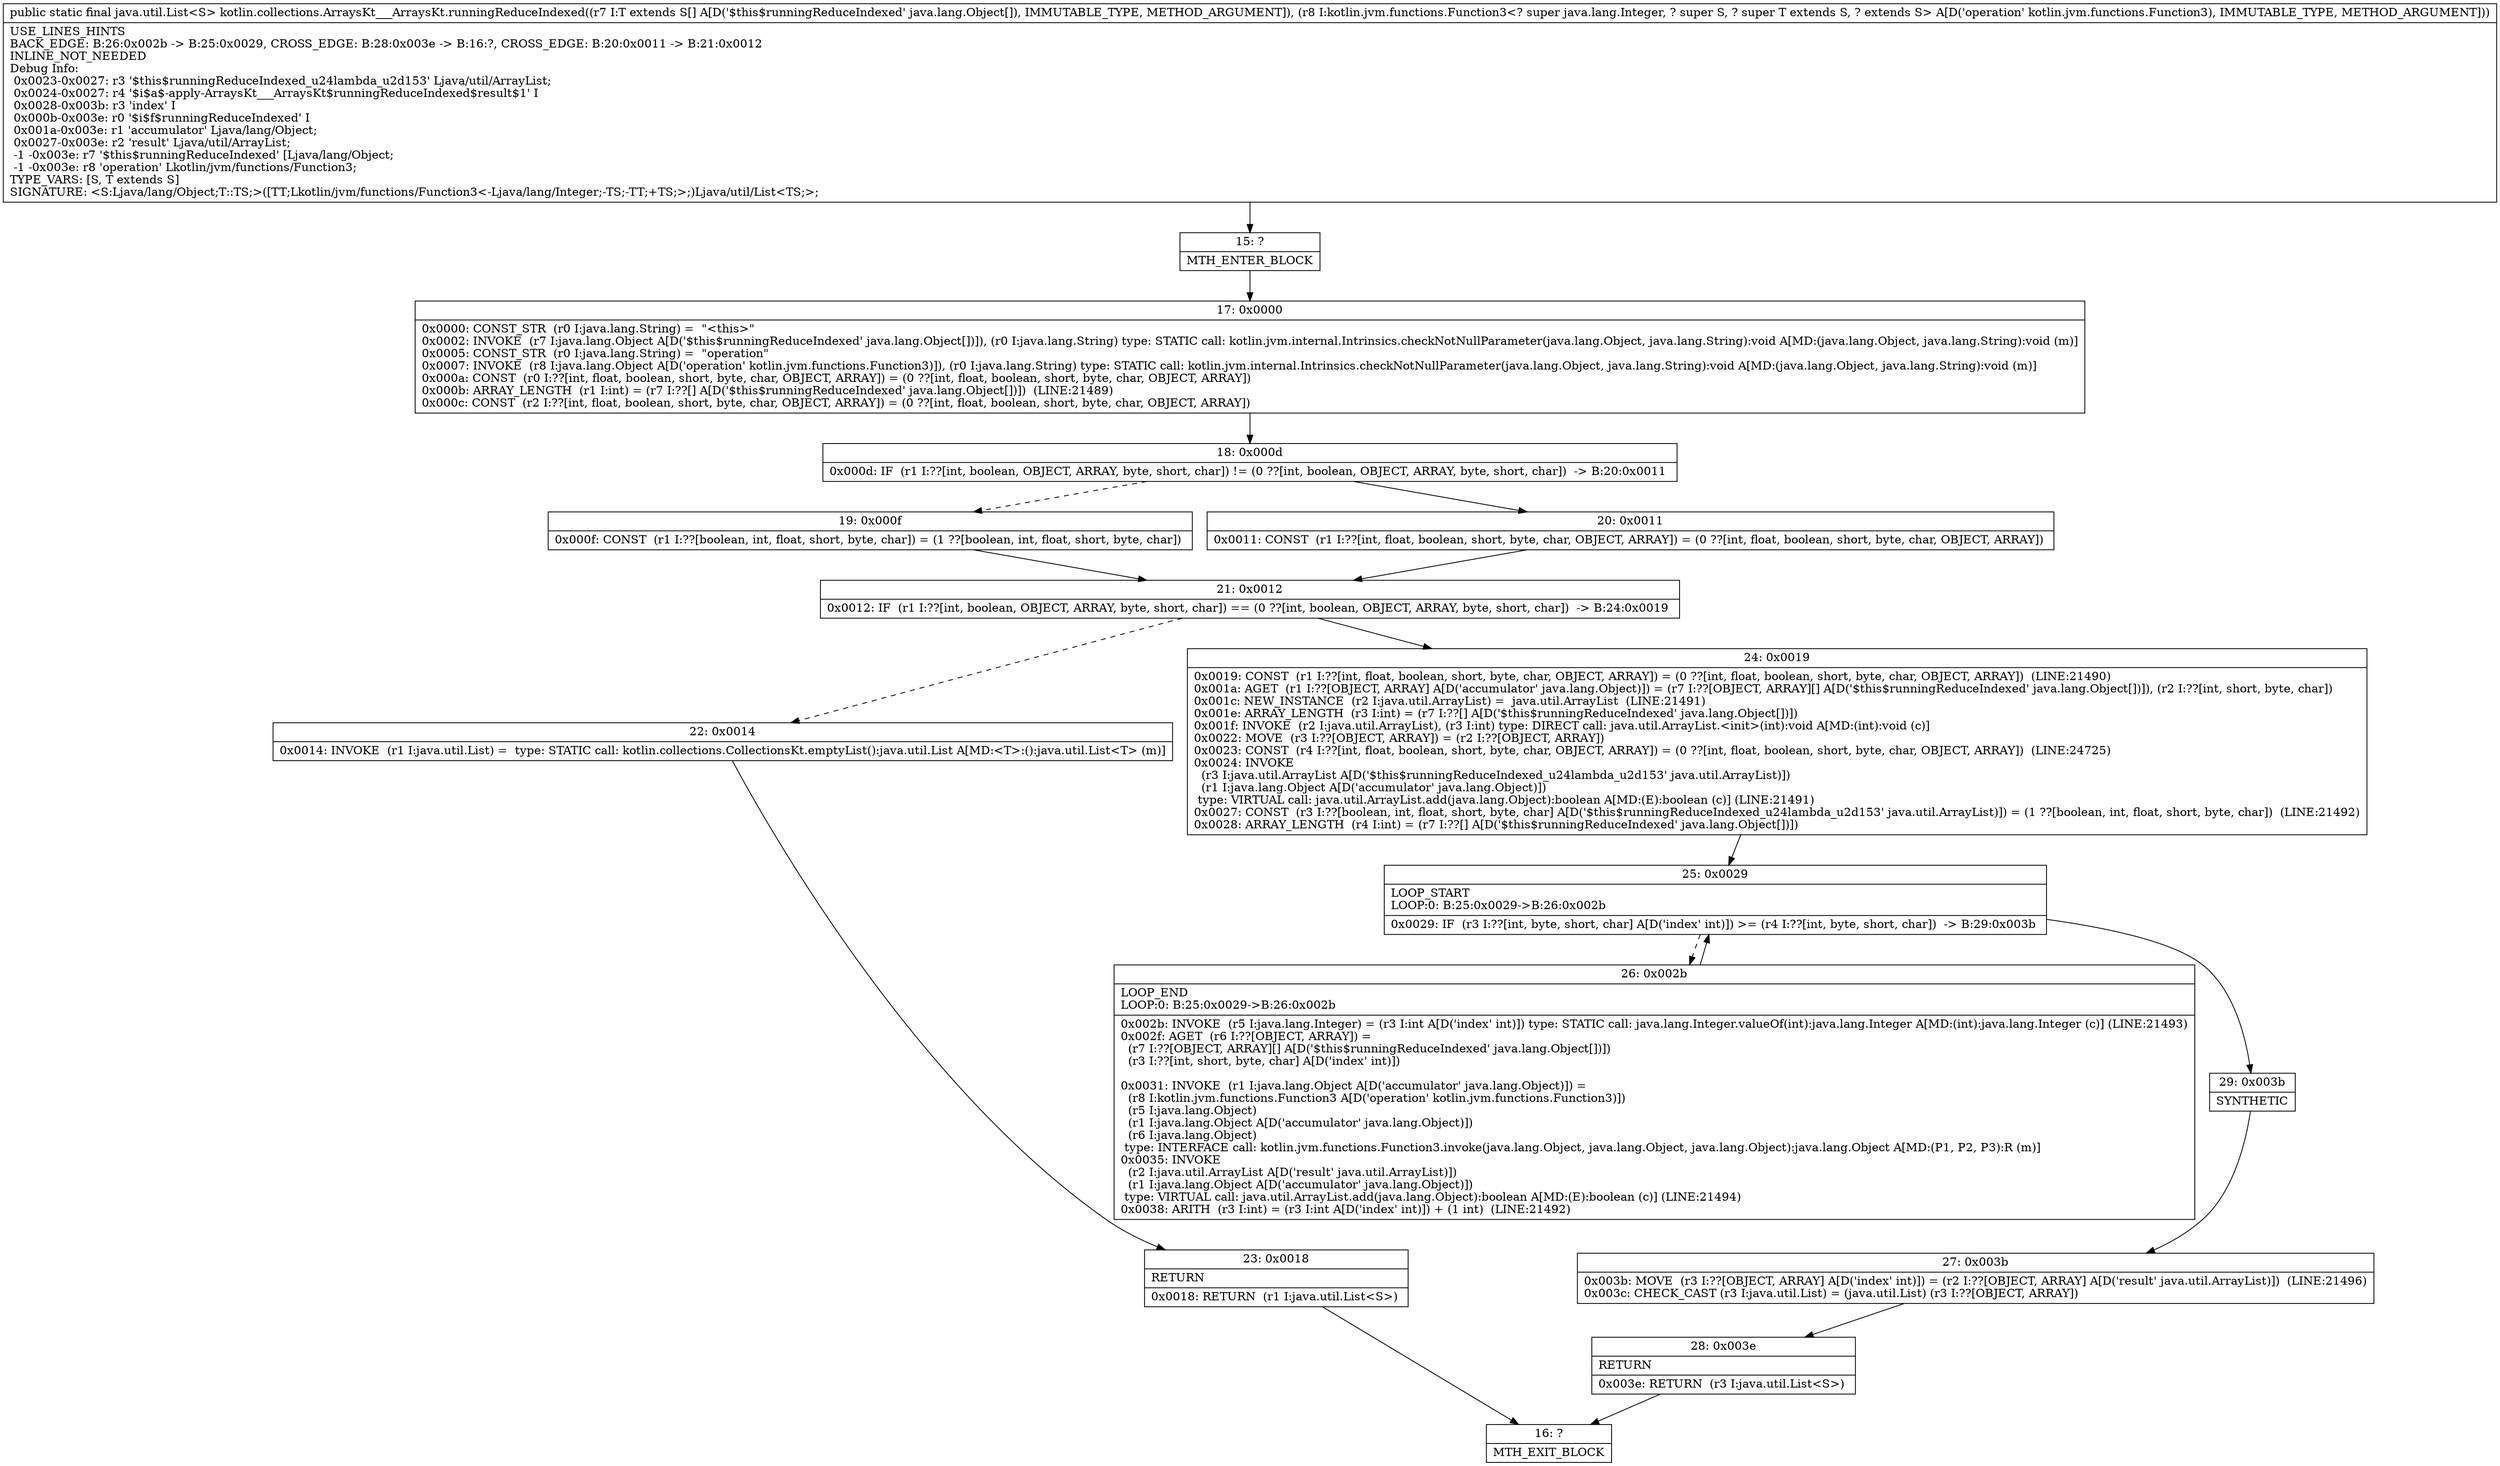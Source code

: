 digraph "CFG forkotlin.collections.ArraysKt___ArraysKt.runningReduceIndexed([Ljava\/lang\/Object;Lkotlin\/jvm\/functions\/Function3;)Ljava\/util\/List;" {
Node_15 [shape=record,label="{15\:\ ?|MTH_ENTER_BLOCK\l}"];
Node_17 [shape=record,label="{17\:\ 0x0000|0x0000: CONST_STR  (r0 I:java.lang.String) =  \"\<this\>\" \l0x0002: INVOKE  (r7 I:java.lang.Object A[D('$this$runningReduceIndexed' java.lang.Object[])]), (r0 I:java.lang.String) type: STATIC call: kotlin.jvm.internal.Intrinsics.checkNotNullParameter(java.lang.Object, java.lang.String):void A[MD:(java.lang.Object, java.lang.String):void (m)]\l0x0005: CONST_STR  (r0 I:java.lang.String) =  \"operation\" \l0x0007: INVOKE  (r8 I:java.lang.Object A[D('operation' kotlin.jvm.functions.Function3)]), (r0 I:java.lang.String) type: STATIC call: kotlin.jvm.internal.Intrinsics.checkNotNullParameter(java.lang.Object, java.lang.String):void A[MD:(java.lang.Object, java.lang.String):void (m)]\l0x000a: CONST  (r0 I:??[int, float, boolean, short, byte, char, OBJECT, ARRAY]) = (0 ??[int, float, boolean, short, byte, char, OBJECT, ARRAY]) \l0x000b: ARRAY_LENGTH  (r1 I:int) = (r7 I:??[] A[D('$this$runningReduceIndexed' java.lang.Object[])])  (LINE:21489)\l0x000c: CONST  (r2 I:??[int, float, boolean, short, byte, char, OBJECT, ARRAY]) = (0 ??[int, float, boolean, short, byte, char, OBJECT, ARRAY]) \l}"];
Node_18 [shape=record,label="{18\:\ 0x000d|0x000d: IF  (r1 I:??[int, boolean, OBJECT, ARRAY, byte, short, char]) != (0 ??[int, boolean, OBJECT, ARRAY, byte, short, char])  \-\> B:20:0x0011 \l}"];
Node_19 [shape=record,label="{19\:\ 0x000f|0x000f: CONST  (r1 I:??[boolean, int, float, short, byte, char]) = (1 ??[boolean, int, float, short, byte, char]) \l}"];
Node_21 [shape=record,label="{21\:\ 0x0012|0x0012: IF  (r1 I:??[int, boolean, OBJECT, ARRAY, byte, short, char]) == (0 ??[int, boolean, OBJECT, ARRAY, byte, short, char])  \-\> B:24:0x0019 \l}"];
Node_22 [shape=record,label="{22\:\ 0x0014|0x0014: INVOKE  (r1 I:java.util.List) =  type: STATIC call: kotlin.collections.CollectionsKt.emptyList():java.util.List A[MD:\<T\>:():java.util.List\<T\> (m)]\l}"];
Node_23 [shape=record,label="{23\:\ 0x0018|RETURN\l|0x0018: RETURN  (r1 I:java.util.List\<S\>) \l}"];
Node_16 [shape=record,label="{16\:\ ?|MTH_EXIT_BLOCK\l}"];
Node_24 [shape=record,label="{24\:\ 0x0019|0x0019: CONST  (r1 I:??[int, float, boolean, short, byte, char, OBJECT, ARRAY]) = (0 ??[int, float, boolean, short, byte, char, OBJECT, ARRAY])  (LINE:21490)\l0x001a: AGET  (r1 I:??[OBJECT, ARRAY] A[D('accumulator' java.lang.Object)]) = (r7 I:??[OBJECT, ARRAY][] A[D('$this$runningReduceIndexed' java.lang.Object[])]), (r2 I:??[int, short, byte, char]) \l0x001c: NEW_INSTANCE  (r2 I:java.util.ArrayList) =  java.util.ArrayList  (LINE:21491)\l0x001e: ARRAY_LENGTH  (r3 I:int) = (r7 I:??[] A[D('$this$runningReduceIndexed' java.lang.Object[])]) \l0x001f: INVOKE  (r2 I:java.util.ArrayList), (r3 I:int) type: DIRECT call: java.util.ArrayList.\<init\>(int):void A[MD:(int):void (c)]\l0x0022: MOVE  (r3 I:??[OBJECT, ARRAY]) = (r2 I:??[OBJECT, ARRAY]) \l0x0023: CONST  (r4 I:??[int, float, boolean, short, byte, char, OBJECT, ARRAY]) = (0 ??[int, float, boolean, short, byte, char, OBJECT, ARRAY])  (LINE:24725)\l0x0024: INVOKE  \l  (r3 I:java.util.ArrayList A[D('$this$runningReduceIndexed_u24lambda_u2d153' java.util.ArrayList)])\l  (r1 I:java.lang.Object A[D('accumulator' java.lang.Object)])\l type: VIRTUAL call: java.util.ArrayList.add(java.lang.Object):boolean A[MD:(E):boolean (c)] (LINE:21491)\l0x0027: CONST  (r3 I:??[boolean, int, float, short, byte, char] A[D('$this$runningReduceIndexed_u24lambda_u2d153' java.util.ArrayList)]) = (1 ??[boolean, int, float, short, byte, char])  (LINE:21492)\l0x0028: ARRAY_LENGTH  (r4 I:int) = (r7 I:??[] A[D('$this$runningReduceIndexed' java.lang.Object[])]) \l}"];
Node_25 [shape=record,label="{25\:\ 0x0029|LOOP_START\lLOOP:0: B:25:0x0029\-\>B:26:0x002b\l|0x0029: IF  (r3 I:??[int, byte, short, char] A[D('index' int)]) \>= (r4 I:??[int, byte, short, char])  \-\> B:29:0x003b \l}"];
Node_26 [shape=record,label="{26\:\ 0x002b|LOOP_END\lLOOP:0: B:25:0x0029\-\>B:26:0x002b\l|0x002b: INVOKE  (r5 I:java.lang.Integer) = (r3 I:int A[D('index' int)]) type: STATIC call: java.lang.Integer.valueOf(int):java.lang.Integer A[MD:(int):java.lang.Integer (c)] (LINE:21493)\l0x002f: AGET  (r6 I:??[OBJECT, ARRAY]) = \l  (r7 I:??[OBJECT, ARRAY][] A[D('$this$runningReduceIndexed' java.lang.Object[])])\l  (r3 I:??[int, short, byte, char] A[D('index' int)])\l \l0x0031: INVOKE  (r1 I:java.lang.Object A[D('accumulator' java.lang.Object)]) = \l  (r8 I:kotlin.jvm.functions.Function3 A[D('operation' kotlin.jvm.functions.Function3)])\l  (r5 I:java.lang.Object)\l  (r1 I:java.lang.Object A[D('accumulator' java.lang.Object)])\l  (r6 I:java.lang.Object)\l type: INTERFACE call: kotlin.jvm.functions.Function3.invoke(java.lang.Object, java.lang.Object, java.lang.Object):java.lang.Object A[MD:(P1, P2, P3):R (m)]\l0x0035: INVOKE  \l  (r2 I:java.util.ArrayList A[D('result' java.util.ArrayList)])\l  (r1 I:java.lang.Object A[D('accumulator' java.lang.Object)])\l type: VIRTUAL call: java.util.ArrayList.add(java.lang.Object):boolean A[MD:(E):boolean (c)] (LINE:21494)\l0x0038: ARITH  (r3 I:int) = (r3 I:int A[D('index' int)]) + (1 int)  (LINE:21492)\l}"];
Node_29 [shape=record,label="{29\:\ 0x003b|SYNTHETIC\l}"];
Node_27 [shape=record,label="{27\:\ 0x003b|0x003b: MOVE  (r3 I:??[OBJECT, ARRAY] A[D('index' int)]) = (r2 I:??[OBJECT, ARRAY] A[D('result' java.util.ArrayList)])  (LINE:21496)\l0x003c: CHECK_CAST (r3 I:java.util.List) = (java.util.List) (r3 I:??[OBJECT, ARRAY]) \l}"];
Node_28 [shape=record,label="{28\:\ 0x003e|RETURN\l|0x003e: RETURN  (r3 I:java.util.List\<S\>) \l}"];
Node_20 [shape=record,label="{20\:\ 0x0011|0x0011: CONST  (r1 I:??[int, float, boolean, short, byte, char, OBJECT, ARRAY]) = (0 ??[int, float, boolean, short, byte, char, OBJECT, ARRAY]) \l}"];
MethodNode[shape=record,label="{public static final java.util.List\<S\> kotlin.collections.ArraysKt___ArraysKt.runningReduceIndexed((r7 I:T extends S[] A[D('$this$runningReduceIndexed' java.lang.Object[]), IMMUTABLE_TYPE, METHOD_ARGUMENT]), (r8 I:kotlin.jvm.functions.Function3\<? super java.lang.Integer, ? super S, ? super T extends S, ? extends S\> A[D('operation' kotlin.jvm.functions.Function3), IMMUTABLE_TYPE, METHOD_ARGUMENT]))  | USE_LINES_HINTS\lBACK_EDGE: B:26:0x002b \-\> B:25:0x0029, CROSS_EDGE: B:28:0x003e \-\> B:16:?, CROSS_EDGE: B:20:0x0011 \-\> B:21:0x0012\lINLINE_NOT_NEEDED\lDebug Info:\l  0x0023\-0x0027: r3 '$this$runningReduceIndexed_u24lambda_u2d153' Ljava\/util\/ArrayList;\l  0x0024\-0x0027: r4 '$i$a$\-apply\-ArraysKt___ArraysKt$runningReduceIndexed$result$1' I\l  0x0028\-0x003b: r3 'index' I\l  0x000b\-0x003e: r0 '$i$f$runningReduceIndexed' I\l  0x001a\-0x003e: r1 'accumulator' Ljava\/lang\/Object;\l  0x0027\-0x003e: r2 'result' Ljava\/util\/ArrayList;\l  \-1 \-0x003e: r7 '$this$runningReduceIndexed' [Ljava\/lang\/Object;\l  \-1 \-0x003e: r8 'operation' Lkotlin\/jvm\/functions\/Function3;\lTYPE_VARS: [S, T extends S]\lSIGNATURE: \<S:Ljava\/lang\/Object;T::TS;\>([TT;Lkotlin\/jvm\/functions\/Function3\<\-Ljava\/lang\/Integer;\-TS;\-TT;+TS;\>;)Ljava\/util\/List\<TS;\>;\l}"];
MethodNode -> Node_15;Node_15 -> Node_17;
Node_17 -> Node_18;
Node_18 -> Node_19[style=dashed];
Node_18 -> Node_20;
Node_19 -> Node_21;
Node_21 -> Node_22[style=dashed];
Node_21 -> Node_24;
Node_22 -> Node_23;
Node_23 -> Node_16;
Node_24 -> Node_25;
Node_25 -> Node_26[style=dashed];
Node_25 -> Node_29;
Node_26 -> Node_25;
Node_29 -> Node_27;
Node_27 -> Node_28;
Node_28 -> Node_16;
Node_20 -> Node_21;
}

